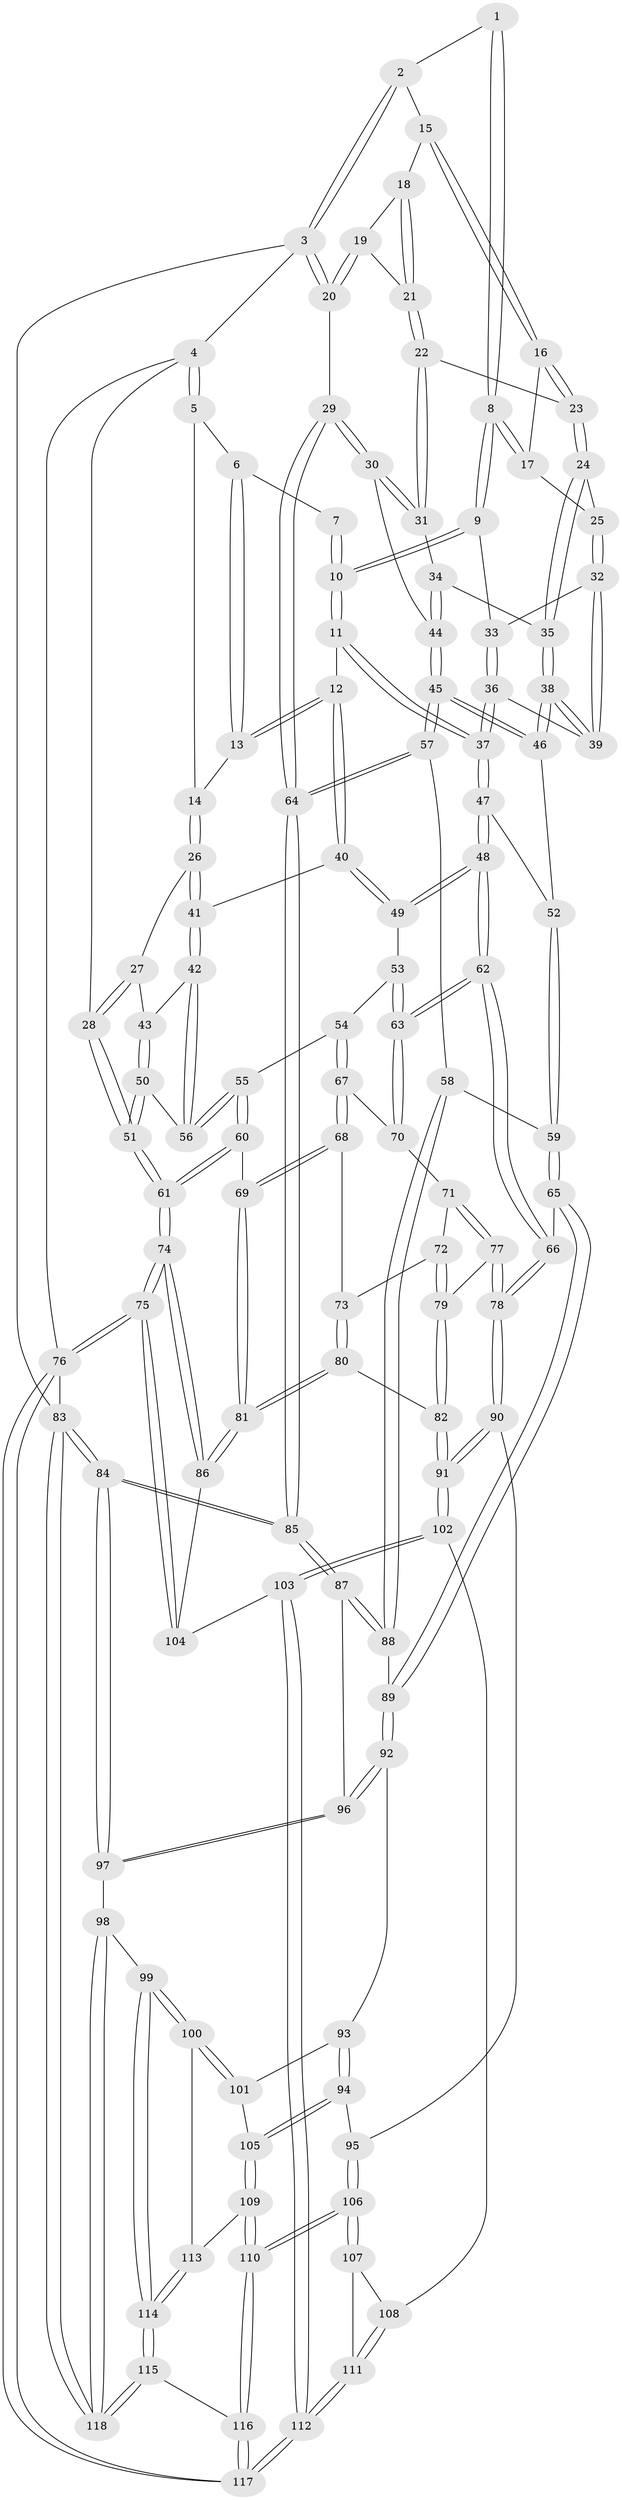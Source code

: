 // Generated by graph-tools (version 1.1) at 2025/11/02/27/25 16:11:52]
// undirected, 118 vertices, 292 edges
graph export_dot {
graph [start="1"]
  node [color=gray90,style=filled];
  1 [pos="+0.5106041809780864+0"];
  2 [pos="+0.75324143425358+0"];
  3 [pos="+1+0"];
  4 [pos="+0+0"];
  5 [pos="+0.11841041286997395+0"];
  6 [pos="+0.3301835306935424+0"];
  7 [pos="+0.3896676713124156+0"];
  8 [pos="+0.5194848001689765+0.07419733280882075"];
  9 [pos="+0.5085640610554606+0.09596879201251123"];
  10 [pos="+0.44102079447861614+0.12920677489536717"];
  11 [pos="+0.41599923399409666+0.15065219657400253"];
  12 [pos="+0.3458669114787942+0.15421954998183535"];
  13 [pos="+0.32263617191225985+0.09774809915943086"];
  14 [pos="+0.2008872767920399+0.051607161748709926"];
  15 [pos="+0.7549269122908635+0"];
  16 [pos="+0.7462838969525882+0"];
  17 [pos="+0.6136407149170727+0.05074472767446492"];
  18 [pos="+0.8859804388519915+0"];
  19 [pos="+0.988625465039862+0.05259612600826676"];
  20 [pos="+1+0.024351485841226754"];
  21 [pos="+0.9242469439988548+0.06962725265245714"];
  22 [pos="+0.9186467692568834+0.07526322651307235"];
  23 [pos="+0.7711406187946991+0.05683542009451146"];
  24 [pos="+0.767946283472867+0.08010349578676629"];
  25 [pos="+0.6307076895048358+0.08862024373103021"];
  26 [pos="+0.12766535158939668+0.14310249858558657"];
  27 [pos="+0.010653012224485088+0.09649778758812079"];
  28 [pos="+0+0"];
  29 [pos="+1+0.2949154978886188"];
  30 [pos="+1+0.25461177334816665"];
  31 [pos="+0.9122109629398629+0.17180180367821038"];
  32 [pos="+0.6192303965689349+0.16564048285565325"];
  33 [pos="+0.5101428851018657+0.09713901817061588"];
  34 [pos="+0.8586705921973788+0.16999865221854815"];
  35 [pos="+0.7684243633203519+0.14795187906068788"];
  36 [pos="+0.5635096816735485+0.24401396401109002"];
  37 [pos="+0.5119495846634948+0.28208770495355484"];
  38 [pos="+0.7184495226100367+0.21679818522284677"];
  39 [pos="+0.6421390412500133+0.19807926290309535"];
  40 [pos="+0.29840039471010177+0.2079943354774883"];
  41 [pos="+0.19648201879833732+0.2227421377672626"];
  42 [pos="+0.1953578383857334+0.22465227941781352"];
  43 [pos="+0.046669707712575115+0.25551431391745727"];
  44 [pos="+0.8611350058839621+0.2924683748207592"];
  45 [pos="+0.7803980051215923+0.3332362209128639"];
  46 [pos="+0.7280349482016557+0.2627548576107292"];
  47 [pos="+0.5085114942317221+0.3280413440368836"];
  48 [pos="+0.4698079542832528+0.3914024254424995"];
  49 [pos="+0.31612567226751936+0.2577497062627251"];
  50 [pos="+0.024725349383300017+0.3132473256633483"];
  51 [pos="+0+0.4411222075439623"];
  52 [pos="+0.6259293696119447+0.34108225804956055"];
  53 [pos="+0.29211529243212336+0.3728554104927724"];
  54 [pos="+0.17762604720322095+0.39456042133100416"];
  55 [pos="+0.17217543053487303+0.39057115752242777"];
  56 [pos="+0.15950810896595322+0.323230938084934"];
  57 [pos="+0.7908333255997726+0.40424668847414186"];
  58 [pos="+0.7146225102336491+0.5069229444406348"];
  59 [pos="+0.6753940738243618+0.5193247522725789"];
  60 [pos="+0+0.4815282138377887"];
  61 [pos="+0+0.44213829018476297"];
  62 [pos="+0.4505390424767551+0.5216665258547514"];
  63 [pos="+0.42734432018212937+0.5097930572094114"];
  64 [pos="+1+0.4798399283940164"];
  65 [pos="+0.5967157916507587+0.5683815993024048"];
  66 [pos="+0.4709010472899304+0.5698443098927074"];
  67 [pos="+0.21250748220310164+0.472534453619213"];
  68 [pos="+0.16909382074907098+0.538622672799976"];
  69 [pos="+0.037893739664154304+0.5131345766984009"];
  70 [pos="+0.21627466093413375+0.4737844013455965"];
  71 [pos="+0.24736700510410214+0.5581256562594167"];
  72 [pos="+0.2007394609744424+0.56280139774598"];
  73 [pos="+0.17168570946329456+0.5468694780713984"];
  74 [pos="+0+0.7881855253684903"];
  75 [pos="+0+1"];
  76 [pos="+0+1"];
  77 [pos="+0.357240121933003+0.606164294035318"];
  78 [pos="+0.45922187281162835+0.5893671729042843"];
  79 [pos="+0.2549424535256362+0.6413785723187256"];
  80 [pos="+0.12914608494999677+0.7147158215763143"];
  81 [pos="+0.12571968902563826+0.7152476669351009"];
  82 [pos="+0.14908970826424858+0.7177133494004945"];
  83 [pos="+1+1"];
  84 [pos="+1+1"];
  85 [pos="+1+0.6355427555612412"];
  86 [pos="+0.0998610253975267+0.730541696152123"];
  87 [pos="+1+0.6757187302709539"];
  88 [pos="+0.8594229742919767+0.6121081927377594"];
  89 [pos="+0.7007918898275058+0.7242002045998372"];
  90 [pos="+0.44556003241445685+0.6964371679224444"];
  91 [pos="+0.24498601607078033+0.7963420809215805"];
  92 [pos="+0.7009387553637096+0.7247358363235408"];
  93 [pos="+0.6917446531086834+0.7624678812946512"];
  94 [pos="+0.499397725509945+0.7695211347858492"];
  95 [pos="+0.45669905829957896+0.7358130728818746"];
  96 [pos="+0.9350421317278567+0.7739332506295215"];
  97 [pos="+0.8698416712739808+0.8801602761169252"];
  98 [pos="+0.8513040482070992+0.8971373027521657"];
  99 [pos="+0.7299788531356209+0.870165643148136"];
  100 [pos="+0.7241213799430455+0.8626242348611703"];
  101 [pos="+0.6912661098701394+0.7753222622553467"];
  102 [pos="+0.24706243104764755+0.8115934990562504"];
  103 [pos="+0.1425405634879692+0.9187423078580496"];
  104 [pos="+0.11977788094051064+0.9189299367181403"];
  105 [pos="+0.5655725506693667+0.8425314562850942"];
  106 [pos="+0.389888554000122+0.9437814576979995"];
  107 [pos="+0.3308584032038884+0.9143831111702656"];
  108 [pos="+0.2531407480336444+0.8219441631891234"];
  109 [pos="+0.5727318200143146+0.8702221484823566"];
  110 [pos="+0.41571931547368435+1"];
  111 [pos="+0.20947644909243202+0.9528197427074349"];
  112 [pos="+0.2087163873186441+0.9532927797159847"];
  113 [pos="+0.5756888903778021+0.8726708016754657"];
  114 [pos="+0.6410961841498967+0.9973508999312897"];
  115 [pos="+0.6132016810136255+1"];
  116 [pos="+0.4368859979147736+1"];
  117 [pos="+0.25914819613058176+1"];
  118 [pos="+0.8142084264656941+1"];
  1 -- 2;
  1 -- 8;
  1 -- 8;
  2 -- 3;
  2 -- 3;
  2 -- 15;
  3 -- 4;
  3 -- 20;
  3 -- 20;
  3 -- 83;
  4 -- 5;
  4 -- 5;
  4 -- 28;
  4 -- 76;
  5 -- 6;
  5 -- 14;
  6 -- 7;
  6 -- 13;
  6 -- 13;
  7 -- 10;
  7 -- 10;
  8 -- 9;
  8 -- 9;
  8 -- 17;
  8 -- 17;
  9 -- 10;
  9 -- 10;
  9 -- 33;
  10 -- 11;
  10 -- 11;
  11 -- 12;
  11 -- 37;
  11 -- 37;
  12 -- 13;
  12 -- 13;
  12 -- 40;
  12 -- 40;
  13 -- 14;
  14 -- 26;
  14 -- 26;
  15 -- 16;
  15 -- 16;
  15 -- 18;
  16 -- 17;
  16 -- 23;
  16 -- 23;
  17 -- 25;
  18 -- 19;
  18 -- 21;
  18 -- 21;
  19 -- 20;
  19 -- 20;
  19 -- 21;
  20 -- 29;
  21 -- 22;
  21 -- 22;
  22 -- 23;
  22 -- 31;
  22 -- 31;
  23 -- 24;
  23 -- 24;
  24 -- 25;
  24 -- 35;
  24 -- 35;
  25 -- 32;
  25 -- 32;
  26 -- 27;
  26 -- 41;
  26 -- 41;
  27 -- 28;
  27 -- 28;
  27 -- 43;
  28 -- 51;
  28 -- 51;
  29 -- 30;
  29 -- 30;
  29 -- 64;
  29 -- 64;
  30 -- 31;
  30 -- 31;
  30 -- 44;
  31 -- 34;
  32 -- 33;
  32 -- 39;
  32 -- 39;
  33 -- 36;
  33 -- 36;
  34 -- 35;
  34 -- 44;
  34 -- 44;
  35 -- 38;
  35 -- 38;
  36 -- 37;
  36 -- 37;
  36 -- 39;
  37 -- 47;
  37 -- 47;
  38 -- 39;
  38 -- 39;
  38 -- 46;
  38 -- 46;
  40 -- 41;
  40 -- 49;
  40 -- 49;
  41 -- 42;
  41 -- 42;
  42 -- 43;
  42 -- 56;
  42 -- 56;
  43 -- 50;
  43 -- 50;
  44 -- 45;
  44 -- 45;
  45 -- 46;
  45 -- 46;
  45 -- 57;
  45 -- 57;
  46 -- 52;
  47 -- 48;
  47 -- 48;
  47 -- 52;
  48 -- 49;
  48 -- 49;
  48 -- 62;
  48 -- 62;
  49 -- 53;
  50 -- 51;
  50 -- 51;
  50 -- 56;
  51 -- 61;
  51 -- 61;
  52 -- 59;
  52 -- 59;
  53 -- 54;
  53 -- 63;
  53 -- 63;
  54 -- 55;
  54 -- 67;
  54 -- 67;
  55 -- 56;
  55 -- 56;
  55 -- 60;
  55 -- 60;
  57 -- 58;
  57 -- 64;
  57 -- 64;
  58 -- 59;
  58 -- 88;
  58 -- 88;
  59 -- 65;
  59 -- 65;
  60 -- 61;
  60 -- 61;
  60 -- 69;
  61 -- 74;
  61 -- 74;
  62 -- 63;
  62 -- 63;
  62 -- 66;
  62 -- 66;
  63 -- 70;
  63 -- 70;
  64 -- 85;
  64 -- 85;
  65 -- 66;
  65 -- 89;
  65 -- 89;
  66 -- 78;
  66 -- 78;
  67 -- 68;
  67 -- 68;
  67 -- 70;
  68 -- 69;
  68 -- 69;
  68 -- 73;
  69 -- 81;
  69 -- 81;
  70 -- 71;
  71 -- 72;
  71 -- 77;
  71 -- 77;
  72 -- 73;
  72 -- 79;
  72 -- 79;
  73 -- 80;
  73 -- 80;
  74 -- 75;
  74 -- 75;
  74 -- 86;
  74 -- 86;
  75 -- 76;
  75 -- 76;
  75 -- 104;
  75 -- 104;
  76 -- 117;
  76 -- 117;
  76 -- 83;
  77 -- 78;
  77 -- 78;
  77 -- 79;
  78 -- 90;
  78 -- 90;
  79 -- 82;
  79 -- 82;
  80 -- 81;
  80 -- 81;
  80 -- 82;
  81 -- 86;
  81 -- 86;
  82 -- 91;
  82 -- 91;
  83 -- 84;
  83 -- 84;
  83 -- 118;
  83 -- 118;
  84 -- 85;
  84 -- 85;
  84 -- 97;
  84 -- 97;
  85 -- 87;
  85 -- 87;
  86 -- 104;
  87 -- 88;
  87 -- 88;
  87 -- 96;
  88 -- 89;
  89 -- 92;
  89 -- 92;
  90 -- 91;
  90 -- 91;
  90 -- 95;
  91 -- 102;
  91 -- 102;
  92 -- 93;
  92 -- 96;
  92 -- 96;
  93 -- 94;
  93 -- 94;
  93 -- 101;
  94 -- 95;
  94 -- 105;
  94 -- 105;
  95 -- 106;
  95 -- 106;
  96 -- 97;
  96 -- 97;
  97 -- 98;
  98 -- 99;
  98 -- 118;
  98 -- 118;
  99 -- 100;
  99 -- 100;
  99 -- 114;
  99 -- 114;
  100 -- 101;
  100 -- 101;
  100 -- 113;
  101 -- 105;
  102 -- 103;
  102 -- 103;
  102 -- 108;
  103 -- 104;
  103 -- 112;
  103 -- 112;
  105 -- 109;
  105 -- 109;
  106 -- 107;
  106 -- 107;
  106 -- 110;
  106 -- 110;
  107 -- 108;
  107 -- 111;
  108 -- 111;
  108 -- 111;
  109 -- 110;
  109 -- 110;
  109 -- 113;
  110 -- 116;
  110 -- 116;
  111 -- 112;
  111 -- 112;
  112 -- 117;
  112 -- 117;
  113 -- 114;
  113 -- 114;
  114 -- 115;
  114 -- 115;
  115 -- 116;
  115 -- 118;
  115 -- 118;
  116 -- 117;
  116 -- 117;
}
